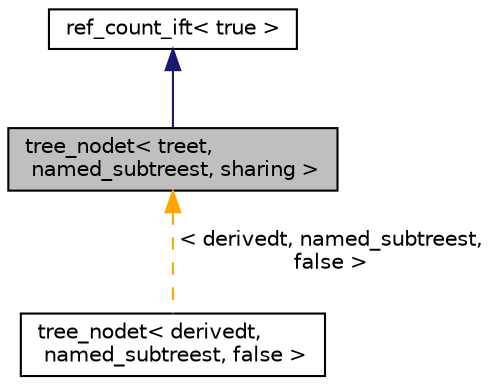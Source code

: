 digraph "tree_nodet&lt; treet, named_subtreest, sharing &gt;"
{
 // LATEX_PDF_SIZE
  bgcolor="transparent";
  edge [fontname="Helvetica",fontsize="10",labelfontname="Helvetica",labelfontsize="10"];
  node [fontname="Helvetica",fontsize="10",shape=record];
  Node1 [label="tree_nodet\< treet,\l named_subtreest, sharing \>",height=0.2,width=0.4,color="black", fillcolor="grey75", style="filled", fontcolor="black",tooltip="A node with data in a tree, it contains:"];
  Node2 -> Node1 [dir="back",color="midnightblue",fontsize="10",style="solid",fontname="Helvetica"];
  Node2 [label="ref_count_ift\< true \>",height=0.2,width=0.4,color="black",URL="$structref__count__ift_3_01true_01_4.html",tooltip=" "];
  Node1 -> Node3 [dir="back",color="orange",fontsize="10",style="dashed",label=" \< derivedt, named_subtreest,\l false \>" ,fontname="Helvetica"];
  Node3 [label="tree_nodet\< derivedt,\l named_subtreest, false \>",height=0.2,width=0.4,color="black",URL="$classtree__nodet.html",tooltip=" "];
}
